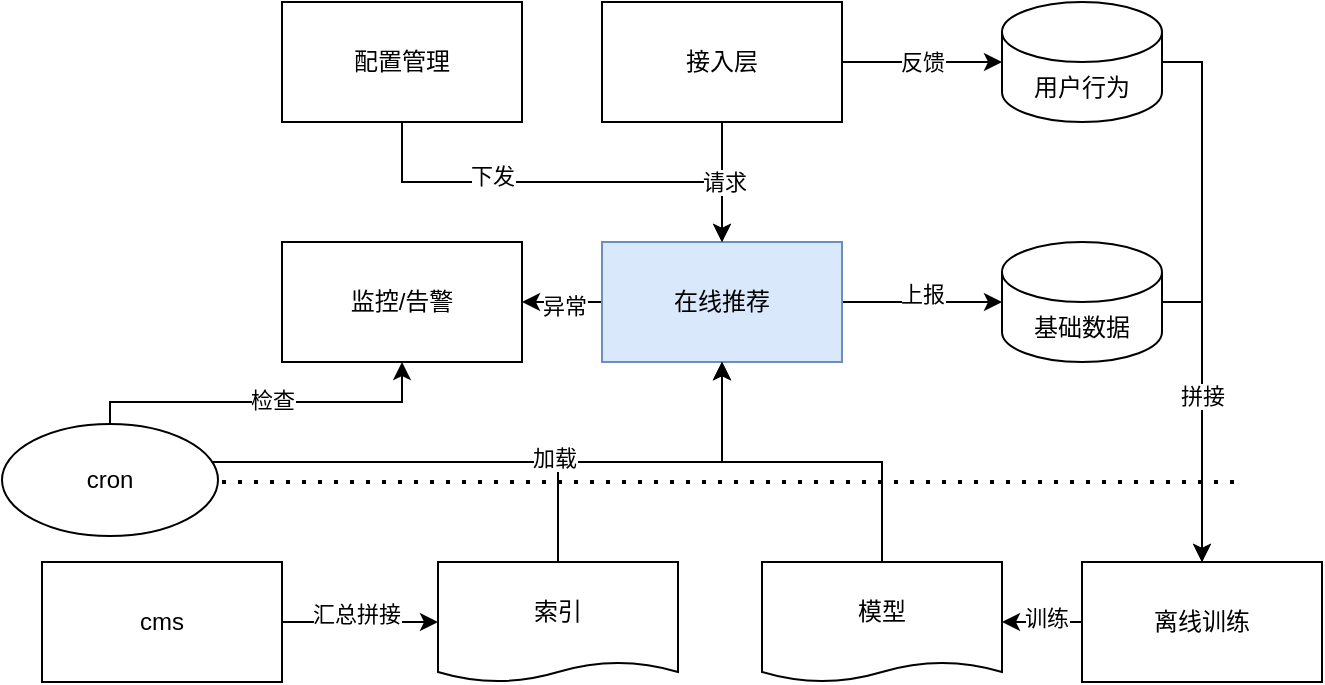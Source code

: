 <mxfile version="15.7.0" type="github" pages="6">
  <diagram id="KD9iu_JgUH0H1Sbimxe_" name="新闻架构">
    <mxGraphModel dx="1225" dy="840" grid="1" gridSize="10" guides="1" tooltips="1" connect="1" arrows="1" fold="1" page="1" pageScale="1" pageWidth="850" pageHeight="1100" math="0" shadow="0">
      <root>
        <mxCell id="0" />
        <mxCell id="1" parent="0" />
        <mxCell id="NVGKtGSdyv566THV7a4j-32" value="反馈" style="edgeStyle=orthogonalEdgeStyle;rounded=0;orthogonalLoop=1;jettySize=auto;html=1;entryX=0;entryY=0.5;entryDx=0;entryDy=0;entryPerimeter=0;" parent="1" source="NVGKtGSdyv566THV7a4j-1" target="NVGKtGSdyv566THV7a4j-11" edge="1">
          <mxGeometry relative="1" as="geometry">
            <mxPoint x="550" y="110" as="targetPoint" />
          </mxGeometry>
        </mxCell>
        <mxCell id="NVGKtGSdyv566THV7a4j-1" value="接入层" style="rounded=0;whiteSpace=wrap;html=1;" parent="1" vertex="1">
          <mxGeometry x="360" y="80" width="120" height="60" as="geometry" />
        </mxCell>
        <mxCell id="NVGKtGSdyv566THV7a4j-17" value="" style="edgeStyle=orthogonalEdgeStyle;rounded=0;orthogonalLoop=1;jettySize=auto;html=1;" parent="1" source="NVGKtGSdyv566THV7a4j-2" target="NVGKtGSdyv566THV7a4j-4" edge="1">
          <mxGeometry relative="1" as="geometry" />
        </mxCell>
        <mxCell id="NVGKtGSdyv566THV7a4j-23" value="异常" style="edgeLabel;html=1;align=center;verticalAlign=middle;resizable=0;points=[];" parent="NVGKtGSdyv566THV7a4j-17" vertex="1" connectable="0">
          <mxGeometry x="-0.05" y="2" relative="1" as="geometry">
            <mxPoint as="offset" />
          </mxGeometry>
        </mxCell>
        <mxCell id="NVGKtGSdyv566THV7a4j-33" style="edgeStyle=orthogonalEdgeStyle;rounded=0;orthogonalLoop=1;jettySize=auto;html=1;entryX=0;entryY=0.5;entryDx=0;entryDy=0;entryPerimeter=0;" parent="1" source="NVGKtGSdyv566THV7a4j-2" target="NVGKtGSdyv566THV7a4j-10" edge="1">
          <mxGeometry relative="1" as="geometry">
            <mxPoint x="550" y="230" as="targetPoint" />
          </mxGeometry>
        </mxCell>
        <mxCell id="NVGKtGSdyv566THV7a4j-34" value="上报" style="edgeLabel;html=1;align=center;verticalAlign=middle;resizable=0;points=[];" parent="NVGKtGSdyv566THV7a4j-33" vertex="1" connectable="0">
          <mxGeometry y="4" relative="1" as="geometry">
            <mxPoint as="offset" />
          </mxGeometry>
        </mxCell>
        <mxCell id="NVGKtGSdyv566THV7a4j-2" value="在线推荐" style="rounded=0;whiteSpace=wrap;html=1;fillColor=#dae8fc;strokeColor=#6c8ebf;" parent="1" vertex="1">
          <mxGeometry x="360" y="200" width="120" height="60" as="geometry" />
        </mxCell>
        <mxCell id="NVGKtGSdyv566THV7a4j-4" value="监控/告警" style="rounded=0;whiteSpace=wrap;html=1;" parent="1" vertex="1">
          <mxGeometry x="200" y="200" width="120" height="60" as="geometry" />
        </mxCell>
        <mxCell id="NVGKtGSdyv566THV7a4j-21" style="edgeStyle=orthogonalEdgeStyle;rounded=0;orthogonalLoop=1;jettySize=auto;html=1;entryX=0.5;entryY=0;entryDx=0;entryDy=0;" parent="1" source="NVGKtGSdyv566THV7a4j-5" target="NVGKtGSdyv566THV7a4j-2" edge="1">
          <mxGeometry relative="1" as="geometry">
            <Array as="points">
              <mxPoint x="260" y="170" />
              <mxPoint x="420" y="170" />
            </Array>
          </mxGeometry>
        </mxCell>
        <mxCell id="NVGKtGSdyv566THV7a4j-22" value="下发" style="edgeLabel;html=1;align=center;verticalAlign=middle;resizable=0;points=[];" parent="NVGKtGSdyv566THV7a4j-21" vertex="1" connectable="0">
          <mxGeometry x="-0.318" y="3" relative="1" as="geometry">
            <mxPoint as="offset" />
          </mxGeometry>
        </mxCell>
        <mxCell id="NVGKtGSdyv566THV7a4j-5" value="配置管理" style="rounded=0;whiteSpace=wrap;html=1;" parent="1" vertex="1">
          <mxGeometry x="200" y="80" width="120" height="60" as="geometry" />
        </mxCell>
        <mxCell id="NVGKtGSdyv566THV7a4j-29" style="edgeStyle=orthogonalEdgeStyle;rounded=0;orthogonalLoop=1;jettySize=auto;html=1;exitX=0.5;exitY=0;exitDx=0;exitDy=0;" parent="1" source="NVGKtGSdyv566THV7a4j-8" edge="1">
          <mxGeometry relative="1" as="geometry">
            <mxPoint x="420" y="260" as="targetPoint" />
            <Array as="points">
              <mxPoint x="338" y="310" />
              <mxPoint x="420" y="310" />
            </Array>
          </mxGeometry>
        </mxCell>
        <mxCell id="NVGKtGSdyv566THV7a4j-8" value="索引" style="shape=document;whiteSpace=wrap;html=1;boundedLbl=1;size=0.167;" parent="1" vertex="1">
          <mxGeometry x="278" y="360" width="120" height="60" as="geometry" />
        </mxCell>
        <mxCell id="NVGKtGSdyv566THV7a4j-30" style="edgeStyle=orthogonalEdgeStyle;rounded=0;orthogonalLoop=1;jettySize=auto;html=1;entryX=0.5;entryY=1;entryDx=0;entryDy=0;" parent="1" source="NVGKtGSdyv566THV7a4j-9" target="NVGKtGSdyv566THV7a4j-2" edge="1">
          <mxGeometry relative="1" as="geometry">
            <mxPoint x="420" y="361" as="targetPoint" />
          </mxGeometry>
        </mxCell>
        <mxCell id="NVGKtGSdyv566THV7a4j-9" value="模型" style="shape=document;whiteSpace=wrap;html=1;boundedLbl=1;size=0.167;" parent="1" vertex="1">
          <mxGeometry x="440" y="360" width="120" height="60" as="geometry" />
        </mxCell>
        <mxCell id="NVGKtGSdyv566THV7a4j-36" style="edgeStyle=orthogonalEdgeStyle;rounded=0;orthogonalLoop=1;jettySize=auto;html=1;entryX=0.5;entryY=0;entryDx=0;entryDy=0;" parent="1" source="NVGKtGSdyv566THV7a4j-10" target="NVGKtGSdyv566THV7a4j-12" edge="1">
          <mxGeometry relative="1" as="geometry">
            <Array as="points">
              <mxPoint x="660" y="230" />
            </Array>
          </mxGeometry>
        </mxCell>
        <mxCell id="NVGKtGSdyv566THV7a4j-10" value="基础数据" style="shape=cylinder3;whiteSpace=wrap;html=1;boundedLbl=1;backgroundOutline=1;size=15;" parent="1" vertex="1">
          <mxGeometry x="560" y="200" width="80" height="60" as="geometry" />
        </mxCell>
        <mxCell id="NVGKtGSdyv566THV7a4j-35" style="edgeStyle=orthogonalEdgeStyle;rounded=0;orthogonalLoop=1;jettySize=auto;html=1;entryX=0.5;entryY=0;entryDx=0;entryDy=0;" parent="1" source="NVGKtGSdyv566THV7a4j-11" target="NVGKtGSdyv566THV7a4j-12" edge="1">
          <mxGeometry relative="1" as="geometry">
            <Array as="points">
              <mxPoint x="660" y="110" />
            </Array>
          </mxGeometry>
        </mxCell>
        <mxCell id="NVGKtGSdyv566THV7a4j-38" value="拼接" style="edgeLabel;html=1;align=center;verticalAlign=middle;resizable=0;points=[];" parent="NVGKtGSdyv566THV7a4j-35" vertex="1" connectable="0">
          <mxGeometry x="0.385" relative="1" as="geometry">
            <mxPoint as="offset" />
          </mxGeometry>
        </mxCell>
        <mxCell id="NVGKtGSdyv566THV7a4j-11" value="用户行为" style="shape=cylinder3;whiteSpace=wrap;html=1;boundedLbl=1;backgroundOutline=1;size=15;" parent="1" vertex="1">
          <mxGeometry x="560" y="80" width="80" height="60" as="geometry" />
        </mxCell>
        <mxCell id="NVGKtGSdyv566THV7a4j-37" value="" style="edgeStyle=orthogonalEdgeStyle;rounded=0;orthogonalLoop=1;jettySize=auto;html=1;" parent="1" source="NVGKtGSdyv566THV7a4j-12" target="NVGKtGSdyv566THV7a4j-9" edge="1">
          <mxGeometry relative="1" as="geometry" />
        </mxCell>
        <mxCell id="NVGKtGSdyv566THV7a4j-39" value="训练" style="edgeLabel;html=1;align=center;verticalAlign=middle;resizable=0;points=[];" parent="NVGKtGSdyv566THV7a4j-37" vertex="1" connectable="0">
          <mxGeometry x="-0.1" y="-2" relative="1" as="geometry">
            <mxPoint as="offset" />
          </mxGeometry>
        </mxCell>
        <mxCell id="NVGKtGSdyv566THV7a4j-12" value="离线训练" style="rounded=0;whiteSpace=wrap;html=1;" parent="1" vertex="1">
          <mxGeometry x="600" y="360" width="120" height="60" as="geometry" />
        </mxCell>
        <mxCell id="NVGKtGSdyv566THV7a4j-43" style="edgeStyle=orthogonalEdgeStyle;rounded=0;orthogonalLoop=1;jettySize=auto;html=1;exitX=0.5;exitY=0;exitDx=0;exitDy=0;entryX=0.5;entryY=1;entryDx=0;entryDy=0;" parent="1" source="NVGKtGSdyv566THV7a4j-13" target="NVGKtGSdyv566THV7a4j-4" edge="1">
          <mxGeometry relative="1" as="geometry">
            <Array as="points">
              <mxPoint x="114" y="280" />
              <mxPoint x="260" y="280" />
            </Array>
          </mxGeometry>
        </mxCell>
        <mxCell id="NVGKtGSdyv566THV7a4j-49" value="检查" style="edgeLabel;html=1;align=center;verticalAlign=middle;resizable=0;points=[];" parent="NVGKtGSdyv566THV7a4j-43" vertex="1" connectable="0">
          <mxGeometry x="0.04" y="-3" relative="1" as="geometry">
            <mxPoint y="-4" as="offset" />
          </mxGeometry>
        </mxCell>
        <mxCell id="NVGKtGSdyv566THV7a4j-44" style="edgeStyle=orthogonalEdgeStyle;rounded=0;orthogonalLoop=1;jettySize=auto;html=1;entryX=0.5;entryY=1;entryDx=0;entryDy=0;" parent="1" source="NVGKtGSdyv566THV7a4j-13" target="NVGKtGSdyv566THV7a4j-2" edge="1">
          <mxGeometry relative="1" as="geometry">
            <Array as="points">
              <mxPoint x="420" y="310" />
            </Array>
          </mxGeometry>
        </mxCell>
        <mxCell id="NVGKtGSdyv566THV7a4j-48" value="加载" style="edgeLabel;html=1;align=center;verticalAlign=middle;resizable=0;points=[];" parent="NVGKtGSdyv566THV7a4j-44" vertex="1" connectable="0">
          <mxGeometry x="-0.233" y="2" relative="1" as="geometry">
            <mxPoint x="54" as="offset" />
          </mxGeometry>
        </mxCell>
        <mxCell id="NVGKtGSdyv566THV7a4j-13" value="cron" style="ellipse;whiteSpace=wrap;html=1;" parent="1" vertex="1">
          <mxGeometry x="60" y="291" width="108" height="56" as="geometry" />
        </mxCell>
        <mxCell id="NVGKtGSdyv566THV7a4j-14" value="" style="endArrow=none;dashed=1;html=1;dashPattern=1 3;strokeWidth=2;rounded=0;edgeStyle=orthogonalEdgeStyle;" parent="1" edge="1">
          <mxGeometry width="50" height="50" relative="1" as="geometry">
            <mxPoint x="170" y="320" as="sourcePoint" />
            <mxPoint x="680" y="320" as="targetPoint" />
          </mxGeometry>
        </mxCell>
        <mxCell id="NVGKtGSdyv566THV7a4j-15" value="" style="endArrow=classic;html=1;rounded=0;edgeStyle=orthogonalEdgeStyle;exitX=0.5;exitY=1;exitDx=0;exitDy=0;" parent="1" source="NVGKtGSdyv566THV7a4j-1" edge="1">
          <mxGeometry relative="1" as="geometry">
            <mxPoint x="330" y="460" as="sourcePoint" />
            <mxPoint x="420" y="200" as="targetPoint" />
          </mxGeometry>
        </mxCell>
        <mxCell id="NVGKtGSdyv566THV7a4j-16" value="请求" style="edgeLabel;resizable=0;html=1;align=center;verticalAlign=middle;" parent="NVGKtGSdyv566THV7a4j-15" connectable="0" vertex="1">
          <mxGeometry relative="1" as="geometry" />
        </mxCell>
        <mxCell id="NVGKtGSdyv566THV7a4j-31" style="edgeStyle=orthogonalEdgeStyle;rounded=0;orthogonalLoop=1;jettySize=auto;html=1;exitX=0.5;exitY=1;exitDx=0;exitDy=0;exitPerimeter=0;" parent="1" source="NVGKtGSdyv566THV7a4j-10" target="NVGKtGSdyv566THV7a4j-10" edge="1">
          <mxGeometry relative="1" as="geometry" />
        </mxCell>
        <mxCell id="NVGKtGSdyv566THV7a4j-41" style="edgeStyle=orthogonalEdgeStyle;rounded=0;orthogonalLoop=1;jettySize=auto;html=1;entryX=0;entryY=0.5;entryDx=0;entryDy=0;" parent="1" source="NVGKtGSdyv566THV7a4j-40" target="NVGKtGSdyv566THV7a4j-8" edge="1">
          <mxGeometry relative="1" as="geometry">
            <mxPoint x="270" y="380" as="targetPoint" />
          </mxGeometry>
        </mxCell>
        <mxCell id="NVGKtGSdyv566THV7a4j-42" value="汇总拼接" style="edgeLabel;html=1;align=center;verticalAlign=middle;resizable=0;points=[];" parent="NVGKtGSdyv566THV7a4j-41" vertex="1" connectable="0">
          <mxGeometry x="-0.051" y="4" relative="1" as="geometry">
            <mxPoint as="offset" />
          </mxGeometry>
        </mxCell>
        <mxCell id="NVGKtGSdyv566THV7a4j-40" value="cms" style="rounded=0;whiteSpace=wrap;html=1;" parent="1" vertex="1">
          <mxGeometry x="80" y="360" width="120" height="60" as="geometry" />
        </mxCell>
      </root>
    </mxGraphModel>
  </diagram>
  <diagram id="_FsiARMDRBHKXkUB73u1" name="推荐系统">
    <mxGraphModel dx="1225" dy="840" grid="1" gridSize="10" guides="1" tooltips="1" connect="1" arrows="1" fold="1" page="1" pageScale="1" pageWidth="850" pageHeight="1100" math="0" shadow="0">
      <root>
        <mxCell id="vl84UMTIzc97SZActelG-0" />
        <mxCell id="vl84UMTIzc97SZActelG-1" parent="vl84UMTIzc97SZActelG-0" />
        <mxCell id="zXmUlL8l0BKQvoaoW7Fo-6" value="" style="edgeStyle=orthogonalEdgeStyle;rounded=0;orthogonalLoop=1;jettySize=auto;html=1;fontSize=12;startArrow=none;startFill=0;" parent="vl84UMTIzc97SZActelG-1" source="KCkuA8yXQqZVdMCPaY6O-0" target="zXmUlL8l0BKQvoaoW7Fo-0" edge="1">
          <mxGeometry relative="1" as="geometry" />
        </mxCell>
        <mxCell id="zXmUlL8l0BKQvoaoW7Fo-14" value="1. 请求" style="edgeLabel;html=1;align=center;verticalAlign=middle;resizable=0;points=[];fontSize=12;" parent="zXmUlL8l0BKQvoaoW7Fo-6" vertex="1" connectable="0">
          <mxGeometry x="-0.231" relative="1" as="geometry">
            <mxPoint as="offset" />
          </mxGeometry>
        </mxCell>
        <mxCell id="KCkuA8yXQqZVdMCPaY6O-0" value="接入层" style="rounded=0;whiteSpace=wrap;html=1;" parent="vl84UMTIzc97SZActelG-1" vertex="1">
          <mxGeometry x="360" y="48" width="120" height="60" as="geometry" />
        </mxCell>
        <mxCell id="zXmUlL8l0BKQvoaoW7Fo-9" style="edgeStyle=orthogonalEdgeStyle;rounded=0;orthogonalLoop=1;jettySize=auto;html=1;exitX=0.75;exitY=0;exitDx=0;exitDy=0;entryX=0.5;entryY=0;entryDx=0;entryDy=0;fontSize=12;startArrow=none;startFill=0;" parent="vl84UMTIzc97SZActelG-1" source="zXmUlL8l0BKQvoaoW7Fo-0" target="zXmUlL8l0BKQvoaoW7Fo-1" edge="1">
          <mxGeometry relative="1" as="geometry" />
        </mxCell>
        <mxCell id="zXmUlL8l0BKQvoaoW7Fo-15" value="2. 请求画像" style="edgeLabel;html=1;align=center;verticalAlign=middle;resizable=0;points=[];fontSize=12;" parent="zXmUlL8l0BKQvoaoW7Fo-9" vertex="1" connectable="0">
          <mxGeometry x="-0.076" y="2" relative="1" as="geometry">
            <mxPoint as="offset" />
          </mxGeometry>
        </mxCell>
        <mxCell id="zXmUlL8l0BKQvoaoW7Fo-10" value="5. 相似排重" style="edgeStyle=orthogonalEdgeStyle;rounded=0;orthogonalLoop=1;jettySize=auto;html=1;exitX=0.25;exitY=0;exitDx=0;exitDy=0;entryX=0.5;entryY=0;entryDx=0;entryDy=0;fontSize=12;startArrow=none;startFill=0;" parent="vl84UMTIzc97SZActelG-1" source="zXmUlL8l0BKQvoaoW7Fo-0" target="zXmUlL8l0BKQvoaoW7Fo-3" edge="1">
          <mxGeometry relative="1" as="geometry" />
        </mxCell>
        <mxCell id="zXmUlL8l0BKQvoaoW7Fo-11" value="3. 请求召回" style="edgeStyle=orthogonalEdgeStyle;rounded=0;orthogonalLoop=1;jettySize=auto;html=1;entryX=1;entryY=0.5;entryDx=0;entryDy=0;fontSize=12;startArrow=none;startFill=0;exitX=0;exitY=0.5;exitDx=0;exitDy=0;" parent="vl84UMTIzc97SZActelG-1" source="zXmUlL8l0BKQvoaoW7Fo-0" target="zXmUlL8l0BKQvoaoW7Fo-4" edge="1">
          <mxGeometry relative="1" as="geometry">
            <Array as="points">
              <mxPoint x="320" y="190" />
              <mxPoint x="320" y="310" />
            </Array>
          </mxGeometry>
        </mxCell>
        <mxCell id="zXmUlL8l0BKQvoaoW7Fo-12" value="6. 打分" style="edgeStyle=orthogonalEdgeStyle;rounded=0;orthogonalLoop=1;jettySize=auto;html=1;fontSize=12;startArrow=none;startFill=0;" parent="vl84UMTIzc97SZActelG-1" source="zXmUlL8l0BKQvoaoW7Fo-0" target="zXmUlL8l0BKQvoaoW7Fo-2" edge="1">
          <mxGeometry relative="1" as="geometry" />
        </mxCell>
        <mxCell id="zXmUlL8l0BKQvoaoW7Fo-13" value="7. 打散" style="edgeStyle=orthogonalEdgeStyle;rounded=0;orthogonalLoop=1;jettySize=auto;html=1;fontSize=12;startArrow=none;startFill=0;entryX=0;entryY=0.5;entryDx=0;entryDy=0;" parent="vl84UMTIzc97SZActelG-1" source="zXmUlL8l0BKQvoaoW7Fo-0" target="zXmUlL8l0BKQvoaoW7Fo-5" edge="1">
          <mxGeometry relative="1" as="geometry">
            <mxPoint x="550" y="310" as="targetPoint" />
          </mxGeometry>
        </mxCell>
        <mxCell id="zXmUlL8l0BKQvoaoW7Fo-0" value="Play" style="rounded=0;whiteSpace=wrap;html=1;fillColor=#dae8fc;strokeColor=#6c8ebf;" parent="vl84UMTIzc97SZActelG-1" vertex="1">
          <mxGeometry x="360" y="160" width="120" height="60" as="geometry" />
        </mxCell>
        <mxCell id="zXmUlL8l0BKQvoaoW7Fo-1" value="Profile" style="rounded=0;whiteSpace=wrap;html=1;fillColor=#dae8fc;strokeColor=#6c8ebf;" parent="vl84UMTIzc97SZActelG-1" vertex="1">
          <mxGeometry x="560" y="160" width="120" height="60" as="geometry" />
        </mxCell>
        <mxCell id="zXmUlL8l0BKQvoaoW7Fo-2" value="Rank" style="rounded=0;whiteSpace=wrap;html=1;fillColor=#dae8fc;strokeColor=#6c8ebf;" parent="vl84UMTIzc97SZActelG-1" vertex="1">
          <mxGeometry x="360" y="280" width="120" height="60" as="geometry" />
        </mxCell>
        <mxCell id="zXmUlL8l0BKQvoaoW7Fo-3" value="Filter" style="rounded=0;whiteSpace=wrap;html=1;fillColor=#dae8fc;strokeColor=#6c8ebf;" parent="vl84UMTIzc97SZActelG-1" vertex="1">
          <mxGeometry x="160" y="160" width="120" height="60" as="geometry" />
        </mxCell>
        <mxCell id="zXmUlL8l0BKQvoaoW7Fo-19" value="4. 召回请求下发" style="edgeStyle=orthogonalEdgeStyle;rounded=0;orthogonalLoop=1;jettySize=auto;html=1;fontSize=12;startArrow=none;startFill=0;entryX=0.5;entryY=0;entryDx=0;entryDy=0;" parent="vl84UMTIzc97SZActelG-1" source="zXmUlL8l0BKQvoaoW7Fo-4" target="zXmUlL8l0BKQvoaoW7Fo-16" edge="1">
          <mxGeometry relative="1" as="geometry" />
        </mxCell>
        <mxCell id="zXmUlL8l0BKQvoaoW7Fo-4" value="RecallHub" style="rounded=0;whiteSpace=wrap;html=1;fillColor=#d5e8d4;strokeColor=#82b366;" parent="vl84UMTIzc97SZActelG-1" vertex="1">
          <mxGeometry x="160" y="280" width="120" height="60" as="geometry" />
        </mxCell>
        <mxCell id="zXmUlL8l0BKQvoaoW7Fo-5" value="Rerank" style="rounded=0;whiteSpace=wrap;html=1;fillColor=#dae8fc;strokeColor=#6c8ebf;" parent="vl84UMTIzc97SZActelG-1" vertex="1">
          <mxGeometry x="560" y="280" width="120" height="60" as="geometry" />
        </mxCell>
        <mxCell id="zXmUlL8l0BKQvoaoW7Fo-16" value="Rank" style="rounded=0;whiteSpace=wrap;html=1;fillColor=#dae8fc;strokeColor=#6c8ebf;" parent="vl84UMTIzc97SZActelG-1" vertex="1">
          <mxGeometry x="160" y="390" width="120" height="60" as="geometry" />
        </mxCell>
        <mxCell id="zXmUlL8l0BKQvoaoW7Fo-17" value="Recall" style="rounded=0;whiteSpace=wrap;html=1;fillColor=#dae8fc;strokeColor=#6c8ebf;" parent="vl84UMTIzc97SZActelG-1" vertex="1">
          <mxGeometry x="170" y="400" width="120" height="60" as="geometry" />
        </mxCell>
      </root>
    </mxGraphModel>
  </diagram>
  <diagram id="mgKOJOJt-D9-7q9Nq2L8" name="索引优化">
    <mxGraphModel dx="1225" dy="840" grid="1" gridSize="10" guides="1" tooltips="1" connect="1" arrows="1" fold="1" page="1" pageScale="1" pageWidth="850" pageHeight="1100" math="0" shadow="0">
      <root>
        <mxCell id="7Qc847y8y6yzxlT3lI7B-0" />
        <mxCell id="7Qc847y8y6yzxlT3lI7B-1" parent="7Qc847y8y6yzxlT3lI7B-0" />
        <mxCell id="AA3Op25QXbprD__S2R7N-0" value="Service" style="rounded=0;whiteSpace=wrap;html=1;fillColor=#dae8fc;strokeColor=#6c8ebf;" parent="7Qc847y8y6yzxlT3lI7B-1" vertex="1">
          <mxGeometry x="320" y="147" width="120" height="60" as="geometry" />
        </mxCell>
        <mxCell id="YGoX4weDeS7iqsoztIhH-3" value="" style="edgeStyle=orthogonalEdgeStyle;rounded=0;orthogonalLoop=1;jettySize=auto;html=1;fontSize=12;startArrow=classic;startFill=1;endArrow=none;endFill=0;" parent="7Qc847y8y6yzxlT3lI7B-1" source="AA3Op25QXbprD__S2R7N-1" target="YGoX4weDeS7iqsoztIhH-2" edge="1">
          <mxGeometry relative="1" as="geometry" />
        </mxCell>
        <mxCell id="0GjQoAbyPFQ5HwYB03Pf-0" value="读取" style="edgeLabel;html=1;align=center;verticalAlign=middle;resizable=0;points=[];fontSize=12;" parent="YGoX4weDeS7iqsoztIhH-3" vertex="1" connectable="0">
          <mxGeometry x="0.49" y="-1" relative="1" as="geometry">
            <mxPoint x="25" y="-1" as="offset" />
          </mxGeometry>
        </mxCell>
        <mxCell id="AA3Op25QXbprD__S2R7N-1" value="IndexLoader" style="rounded=0;whiteSpace=wrap;html=1;fillColor=#dae8fc;strokeColor=#6c8ebf;" parent="7Qc847y8y6yzxlT3lI7B-1" vertex="1">
          <mxGeometry x="320" y="320" width="120" height="60" as="geometry" />
        </mxCell>
        <mxCell id="YGoX4weDeS7iqsoztIhH-6" value="" style="edgeStyle=orthogonalEdgeStyle;rounded=0;orthogonalLoop=1;jettySize=auto;html=1;fontSize=12;startArrow=classic;startFill=1;endArrow=none;endFill=0;" parent="7Qc847y8y6yzxlT3lI7B-1" source="AA3Op25QXbprD__S2R7N-3" target="AA3Op25QXbprD__S2R7N-0" edge="1">
          <mxGeometry relative="1" as="geometry" />
        </mxCell>
        <mxCell id="0GjQoAbyPFQ5HwYB03Pf-2" value="读取" style="edgeLabel;html=1;align=center;verticalAlign=middle;resizable=0;points=[];fontSize=12;" parent="YGoX4weDeS7iqsoztIhH-6" vertex="1" connectable="0">
          <mxGeometry x="0.489" relative="1" as="geometry">
            <mxPoint x="22" y="2" as="offset" />
          </mxGeometry>
        </mxCell>
        <mxCell id="AA3Op25QXbprD__S2R7N-3" value="shared&lt;br&gt;memory" style="shape=document;whiteSpace=wrap;html=1;boundedLbl=1;fontSize=12;fillColor=#fff2cc;strokeColor=#d6b656;" parent="7Qc847y8y6yzxlT3lI7B-1" vertex="1">
          <mxGeometry x="320" y="240" width="120" height="60" as="geometry" />
        </mxCell>
        <mxCell id="YGoX4weDeS7iqsoztIhH-2" value="index data" style="shape=document;whiteSpace=wrap;html=1;boundedLbl=1;fontSize=12;fillColor=#fff2cc;strokeColor=#d6b656;" parent="7Qc847y8y6yzxlT3lI7B-1" vertex="1">
          <mxGeometry x="320" y="409" width="120" height="60" as="geometry" />
        </mxCell>
        <mxCell id="YGoX4weDeS7iqsoztIhH-7" value="" style="edgeStyle=orthogonalEdgeStyle;rounded=0;orthogonalLoop=1;jettySize=auto;html=1;fontSize=12;startArrow=classic;startFill=1;endArrow=none;endFill=0;entryX=0.5;entryY=0;entryDx=0;entryDy=0;" parent="7Qc847y8y6yzxlT3lI7B-1" target="AA3Op25QXbprD__S2R7N-1" edge="1">
          <mxGeometry relative="1" as="geometry">
            <mxPoint x="380" y="290" as="sourcePoint" />
            <mxPoint x="390" y="210" as="targetPoint" />
          </mxGeometry>
        </mxCell>
        <mxCell id="0GjQoAbyPFQ5HwYB03Pf-1" value="解析，预计算，加载" style="edgeLabel;html=1;align=center;verticalAlign=middle;resizable=0;points=[];fontSize=12;" parent="YGoX4weDeS7iqsoztIhH-7" vertex="1" connectable="0">
          <mxGeometry x="0.067" relative="1" as="geometry">
            <mxPoint x="65" y="-1" as="offset" />
          </mxGeometry>
        </mxCell>
      </root>
    </mxGraphModel>
  </diagram>
  <diagram id="M3NEpJbfFmnr7t4vhmD6" name="throttling">
    <mxGraphModel dx="1225" dy="840" grid="1" gridSize="10" guides="1" tooltips="1" connect="1" arrows="1" fold="1" page="1" pageScale="1" pageWidth="850" pageHeight="1100" math="0" shadow="0">
      <root>
        <mxCell id="w8mzCWxKnwqgy9m1ei6H-0" />
        <mxCell id="w8mzCWxKnwqgy9m1ei6H-1" parent="w8mzCWxKnwqgy9m1ei6H-0" />
        <mxCell id="thGfdPQLdCIod-Q5dXPB-7" value="" style="edgeStyle=orthogonalEdgeStyle;rounded=0;orthogonalLoop=1;jettySize=auto;html=1;" parent="w8mzCWxKnwqgy9m1ei6H-1" source="thGfdPQLdCIod-Q5dXPB-0" target="thGfdPQLdCIod-Q5dXPB-5" edge="1">
          <mxGeometry relative="1" as="geometry" />
        </mxCell>
        <mxCell id="thGfdPQLdCIod-Q5dXPB-0" value="Binlog" style="shape=cylinder3;whiteSpace=wrap;html=1;boundedLbl=1;backgroundOutline=1;size=15;" parent="w8mzCWxKnwqgy9m1ei6H-1" vertex="1">
          <mxGeometry x="80" y="270" width="80" height="80" as="geometry" />
        </mxCell>
        <mxCell id="thGfdPQLdCIod-Q5dXPB-12" value="" style="edgeStyle=orthogonalEdgeStyle;rounded=0;orthogonalLoop=1;jettySize=auto;html=1;" parent="w8mzCWxKnwqgy9m1ei6H-1" source="thGfdPQLdCIod-Q5dXPB-2" edge="1">
          <mxGeometry relative="1" as="geometry">
            <mxPoint x="481" y="310" as="targetPoint" />
          </mxGeometry>
        </mxCell>
        <mxCell id="thGfdPQLdCIod-Q5dXPB-14" value="" style="edgeStyle=orthogonalEdgeStyle;rounded=0;orthogonalLoop=1;jettySize=auto;html=1;" parent="w8mzCWxKnwqgy9m1ei6H-1" source="thGfdPQLdCIod-Q5dXPB-2" edge="1">
          <mxGeometry relative="1" as="geometry">
            <mxPoint x="481" y="310" as="targetPoint" />
          </mxGeometry>
        </mxCell>
        <mxCell id="thGfdPQLdCIod-Q5dXPB-28" value="pb" style="edgeLabel;html=1;align=center;verticalAlign=middle;resizable=0;points=[];fontSize=12;" parent="thGfdPQLdCIod-Q5dXPB-14" vertex="1" connectable="0">
          <mxGeometry x="-0.05" y="1" relative="1" as="geometry">
            <mxPoint y="-10" as="offset" />
          </mxGeometry>
        </mxCell>
        <mxCell id="thGfdPQLdCIod-Q5dXPB-2" value="etcd" style="shape=cylinder3;whiteSpace=wrap;html=1;boundedLbl=1;backgroundOutline=1;size=15;" parent="w8mzCWxKnwqgy9m1ei6H-1" vertex="1">
          <mxGeometry x="361" y="270" width="80" height="80" as="geometry" />
        </mxCell>
        <mxCell id="thGfdPQLdCIod-Q5dXPB-8" value="" style="edgeStyle=orthogonalEdgeStyle;rounded=0;orthogonalLoop=1;jettySize=auto;html=1;" parent="w8mzCWxKnwqgy9m1ei6H-1" source="thGfdPQLdCIod-Q5dXPB-5" target="thGfdPQLdCIod-Q5dXPB-2" edge="1">
          <mxGeometry relative="1" as="geometry" />
        </mxCell>
        <mxCell id="thGfdPQLdCIod-Q5dXPB-10" value="&lt;font style=&quot;font-size: 12px&quot;&gt;pb&lt;/font&gt;" style="edgeLabel;html=1;align=center;verticalAlign=middle;resizable=0;points=[];" parent="thGfdPQLdCIod-Q5dXPB-8" vertex="1" connectable="0">
          <mxGeometry x="-0.025" y="-1" relative="1" as="geometry">
            <mxPoint x="-1" y="-12" as="offset" />
          </mxGeometry>
        </mxCell>
        <mxCell id="thGfdPQLdCIod-Q5dXPB-5" value="training&lt;br&gt;(hourly)" style="shape=process;whiteSpace=wrap;html=1;backgroundOutline=1;" parent="w8mzCWxKnwqgy9m1ei6H-1" vertex="1">
          <mxGeometry x="201" y="280" width="120" height="60" as="geometry" />
        </mxCell>
        <mxCell id="thGfdPQLdCIod-Q5dXPB-23" value="" style="edgeStyle=orthogonalEdgeStyle;rounded=0;orthogonalLoop=1;jettySize=auto;html=1;" parent="w8mzCWxKnwqgy9m1ei6H-1" target="thGfdPQLdCIod-Q5dXPB-22" edge="1">
          <mxGeometry relative="1" as="geometry">
            <mxPoint x="601" y="310" as="sourcePoint" />
          </mxGeometry>
        </mxCell>
        <mxCell id="thGfdPQLdCIod-Q5dXPB-20" value="" style="edgeStyle=orthogonalEdgeStyle;rounded=0;orthogonalLoop=1;jettySize=auto;html=1;dashed=1;" parent="w8mzCWxKnwqgy9m1ei6H-1" source="thGfdPQLdCIod-Q5dXPB-19" target="thGfdPQLdCIod-Q5dXPB-5" edge="1">
          <mxGeometry relative="1" as="geometry" />
        </mxCell>
        <mxCell id="thGfdPQLdCIod-Q5dXPB-19" value="Monitor" style="rounded=0;whiteSpace=wrap;html=1;" parent="w8mzCWxKnwqgy9m1ei6H-1" vertex="1">
          <mxGeometry x="201" y="180" width="120" height="60" as="geometry" />
        </mxCell>
        <mxCell id="thGfdPQLdCIod-Q5dXPB-22" value="Ads Throttling" style="rounded=0;whiteSpace=wrap;html=1;" parent="w8mzCWxKnwqgy9m1ei6H-1" vertex="1">
          <mxGeometry x="640" y="280" width="120" height="60" as="geometry" />
        </mxCell>
        <mxCell id="thGfdPQLdCIod-Q5dXPB-27" value="Throttling Config&lt;br&gt;(realtime update)" style="shape=process;whiteSpace=wrap;html=1;backgroundOutline=1;" parent="w8mzCWxKnwqgy9m1ei6H-1" vertex="1">
          <mxGeometry x="481" y="280" width="120" height="60" as="geometry" />
        </mxCell>
      </root>
    </mxGraphModel>
  </diagram>
  <diagram id="1ZYpvF53zqJcJdbXJLb6" name="traffic shaping overview">
    <mxGraphModel dx="1225" dy="840" grid="1" gridSize="10" guides="1" tooltips="1" connect="1" arrows="1" fold="1" page="1" pageScale="1" pageWidth="850" pageHeight="1100" math="0" shadow="0">
      <root>
        <mxCell id="KHtcDB4GVhwSQMb5SkVJ-0" />
        <mxCell id="KHtcDB4GVhwSQMb5SkVJ-1" parent="KHtcDB4GVhwSQMb5SkVJ-0" />
        <mxCell id="FNY8KFop97mcfC8DBFyt-0" value="In-Bound Request Throttling" style="rounded=0;whiteSpace=wrap;html=1;fillColor=#dae8fc;strokeColor=#6c8ebf;" vertex="1" parent="KHtcDB4GVhwSQMb5SkVJ-1">
          <mxGeometry x="160" y="80" width="120" height="60" as="geometry" />
        </mxCell>
        <mxCell id="FNY8KFop97mcfC8DBFyt-1" value="Out-Bound Request Throttling" style="rounded=0;whiteSpace=wrap;html=1;fillColor=#dae8fc;strokeColor=#6c8ebf;" vertex="1" parent="KHtcDB4GVhwSQMb5SkVJ-1">
          <mxGeometry x="320" y="80" width="120" height="60" as="geometry" />
        </mxCell>
        <mxCell id="FNY8KFop97mcfC8DBFyt-2" value="Other &amp;nbsp;Scenario" style="rounded=0;whiteSpace=wrap;html=1;fillColor=#dae8fc;strokeColor=#6c8ebf;" vertex="1" parent="KHtcDB4GVhwSQMb5SkVJ-1">
          <mxGeometry x="480" y="80" width="120" height="60" as="geometry" />
        </mxCell>
        <mxCell id="GbxO64Nx1zPcrq2n7RzR-0" value="ETCD" style="shape=cylinder3;whiteSpace=wrap;html=1;boundedLbl=1;backgroundOutline=1;size=15;fillColor=#ffe6cc;strokeColor=#d79b00;" vertex="1" parent="KHtcDB4GVhwSQMb5SkVJ-1">
          <mxGeometry x="320" y="400" width="121" height="80" as="geometry" />
        </mxCell>
        <mxCell id="GbxO64Nx1zPcrq2n7RzR-2" value="Throttling Interface" style="rounded=0;whiteSpace=wrap;html=1;fillColor=#d5e8d4;strokeColor=#82b366;" vertex="1" parent="KHtcDB4GVhwSQMb5SkVJ-1">
          <mxGeometry x="160" y="160" width="441" height="60" as="geometry" />
        </mxCell>
        <mxCell id="GbxO64Nx1zPcrq2n7RzR-3" value="Manual Rules" style="rounded=0;whiteSpace=wrap;html=1;fillColor=#fff2cc;strokeColor=#d6b656;" vertex="1" parent="KHtcDB4GVhwSQMb5SkVJ-1">
          <mxGeometry x="160" y="240" width="120" height="60" as="geometry" />
        </mxCell>
        <mxCell id="GbxO64Nx1zPcrq2n7RzR-4" value="GBDT Algorithm" style="rounded=0;whiteSpace=wrap;html=1;fillColor=#fff2cc;strokeColor=#d6b656;" vertex="1" parent="KHtcDB4GVhwSQMb5SkVJ-1">
          <mxGeometry x="320.5" y="240" width="120" height="60" as="geometry" />
        </mxCell>
        <mxCell id="GbxO64Nx1zPcrq2n7RzR-5" value="Deep Learning Algorithm" style="rounded=0;whiteSpace=wrap;html=1;fillColor=#fff2cc;strokeColor=#d6b656;" vertex="1" parent="KHtcDB4GVhwSQMb5SkVJ-1">
          <mxGeometry x="481" y="240" width="120" height="60" as="geometry" />
        </mxCell>
        <mxCell id="GbxO64Nx1zPcrq2n7RzR-6" value="Throttling Updater" style="rounded=0;whiteSpace=wrap;html=1;fillColor=#d5e8d4;strokeColor=#82b366;" vertex="1" parent="KHtcDB4GVhwSQMb5SkVJ-1">
          <mxGeometry x="160" y="320" width="441" height="60" as="geometry" />
        </mxCell>
        <mxCell id="GbxO64Nx1zPcrq2n7RzR-7" value="OLTP" style="shape=cylinder3;whiteSpace=wrap;html=1;boundedLbl=1;backgroundOutline=1;size=15;fillColor=#ffe6cc;strokeColor=#d79b00;" vertex="1" parent="KHtcDB4GVhwSQMb5SkVJ-1">
          <mxGeometry x="160" y="400" width="121" height="80" as="geometry" />
        </mxCell>
        <mxCell id="GbxO64Nx1zPcrq2n7RzR-9" value="FILE" style="shape=document;whiteSpace=wrap;html=1;boundedLbl=1;fillColor=#ffe6cc;strokeColor=#d79b00;" vertex="1" parent="KHtcDB4GVhwSQMb5SkVJ-1">
          <mxGeometry x="480" y="405" width="120" height="70" as="geometry" />
        </mxCell>
        <mxCell id="x_O-0Bcei849Uyw_AaH9-1" value="Config" style="shape=card;whiteSpace=wrap;html=1;fillColor=#e1d5e7;strokeColor=#9673a6;" vertex="1" parent="KHtcDB4GVhwSQMb5SkVJ-1">
          <mxGeometry x="640" y="220" width="60" height="100" as="geometry" />
        </mxCell>
        <mxCell id="x_O-0Bcei849Uyw_AaH9-3" style="edgeStyle=orthogonalEdgeStyle;rounded=0;orthogonalLoop=1;jettySize=auto;html=1;exitX=0.5;exitY=1;exitDx=0;exitDy=0;exitPerimeter=0;" edge="1" parent="KHtcDB4GVhwSQMb5SkVJ-1" source="x_O-0Bcei849Uyw_AaH9-1" target="x_O-0Bcei849Uyw_AaH9-1">
          <mxGeometry relative="1" as="geometry" />
        </mxCell>
      </root>
    </mxGraphModel>
  </diagram>
  <diagram id="YROWuvVFpiJHMpSmWFtL" name="throttling process">
    <mxGraphModel dx="1225" dy="840" grid="1" gridSize="10" guides="1" tooltips="1" connect="1" arrows="1" fold="1" page="1" pageScale="1" pageWidth="850" pageHeight="1100" math="0" shadow="0">
      <root>
        <mxCell id="anzuTHmsa2hax9rS90Wc-0" />
        <mxCell id="anzuTHmsa2hax9rS90Wc-1" parent="anzuTHmsa2hax9rS90Wc-0" />
        <mxCell id="UoeKU9Z5Vyf9LBqqneDR-3" value="" style="edgeStyle=orthogonalEdgeStyle;rounded=0;orthogonalLoop=1;jettySize=auto;html=1;" edge="1" parent="anzuTHmsa2hax9rS90Wc-1" source="UoeKU9Z5Vyf9LBqqneDR-0" target="UoeKU9Z5Vyf9LBqqneDR-1">
          <mxGeometry relative="1" as="geometry" />
        </mxCell>
        <mxCell id="UoeKU9Z5Vyf9LBqqneDR-0" value="Request" style="rounded=0;whiteSpace=wrap;html=1;fillColor=#fff2cc;strokeColor=#d6b656;" vertex="1" parent="anzuTHmsa2hax9rS90Wc-1">
          <mxGeometry x="120" y="160" width="120" height="60" as="geometry" />
        </mxCell>
        <mxCell id="UoeKU9Z5Vyf9LBqqneDR-4" value="" style="edgeStyle=orthogonalEdgeStyle;rounded=0;orthogonalLoop=1;jettySize=auto;html=1;" edge="1" parent="anzuTHmsa2hax9rS90Wc-1" source="UoeKU9Z5Vyf9LBqqneDR-1" target="UoeKU9Z5Vyf9LBqqneDR-2">
          <mxGeometry relative="1" as="geometry" />
        </mxCell>
        <mxCell id="UoeKU9Z5Vyf9LBqqneDR-1" value="Feature" style="rounded=0;whiteSpace=wrap;html=1;fillColor=#fff2cc;strokeColor=#d6b656;" vertex="1" parent="anzuTHmsa2hax9rS90Wc-1">
          <mxGeometry x="300" y="160" width="120" height="60" as="geometry" />
        </mxCell>
        <mxCell id="UoeKU9Z5Vyf9LBqqneDR-2" value="Result" style="rounded=0;whiteSpace=wrap;html=1;fillColor=#fff2cc;strokeColor=#d6b656;" vertex="1" parent="anzuTHmsa2hax9rS90Wc-1">
          <mxGeometry x="481" y="160" width="120" height="60" as="geometry" />
        </mxCell>
        <mxCell id="UoeKU9Z5Vyf9LBqqneDR-7" value="" style="edgeStyle=orthogonalEdgeStyle;rounded=0;orthogonalLoop=1;jettySize=auto;html=1;" edge="1" parent="anzuTHmsa2hax9rS90Wc-1" source="UoeKU9Z5Vyf9LBqqneDR-5">
          <mxGeometry relative="1" as="geometry">
            <mxPoint x="270" y="190" as="targetPoint" />
          </mxGeometry>
        </mxCell>
        <mxCell id="UoeKU9Z5Vyf9LBqqneDR-5" value="Feature Extractor" style="rounded=0;whiteSpace=wrap;html=1;fillColor=#d5e8d4;strokeColor=#82b366;" vertex="1" parent="anzuTHmsa2hax9rS90Wc-1">
          <mxGeometry x="210" y="260" width="120" height="60" as="geometry" />
        </mxCell>
        <mxCell id="UoeKU9Z5Vyf9LBqqneDR-8" value="" style="edgeStyle=orthogonalEdgeStyle;rounded=0;orthogonalLoop=1;jettySize=auto;html=1;" edge="1" parent="anzuTHmsa2hax9rS90Wc-1" source="UoeKU9Z5Vyf9LBqqneDR-6">
          <mxGeometry relative="1" as="geometry">
            <mxPoint x="451" y="190" as="targetPoint" />
          </mxGeometry>
        </mxCell>
        <mxCell id="UoeKU9Z5Vyf9LBqqneDR-6" value="Throttling" style="rounded=0;whiteSpace=wrap;html=1;fillColor=#d5e8d4;strokeColor=#82b366;" vertex="1" parent="anzuTHmsa2hax9rS90Wc-1">
          <mxGeometry x="391" y="260" width="120" height="60" as="geometry" />
        </mxCell>
      </root>
    </mxGraphModel>
  </diagram>
</mxfile>
